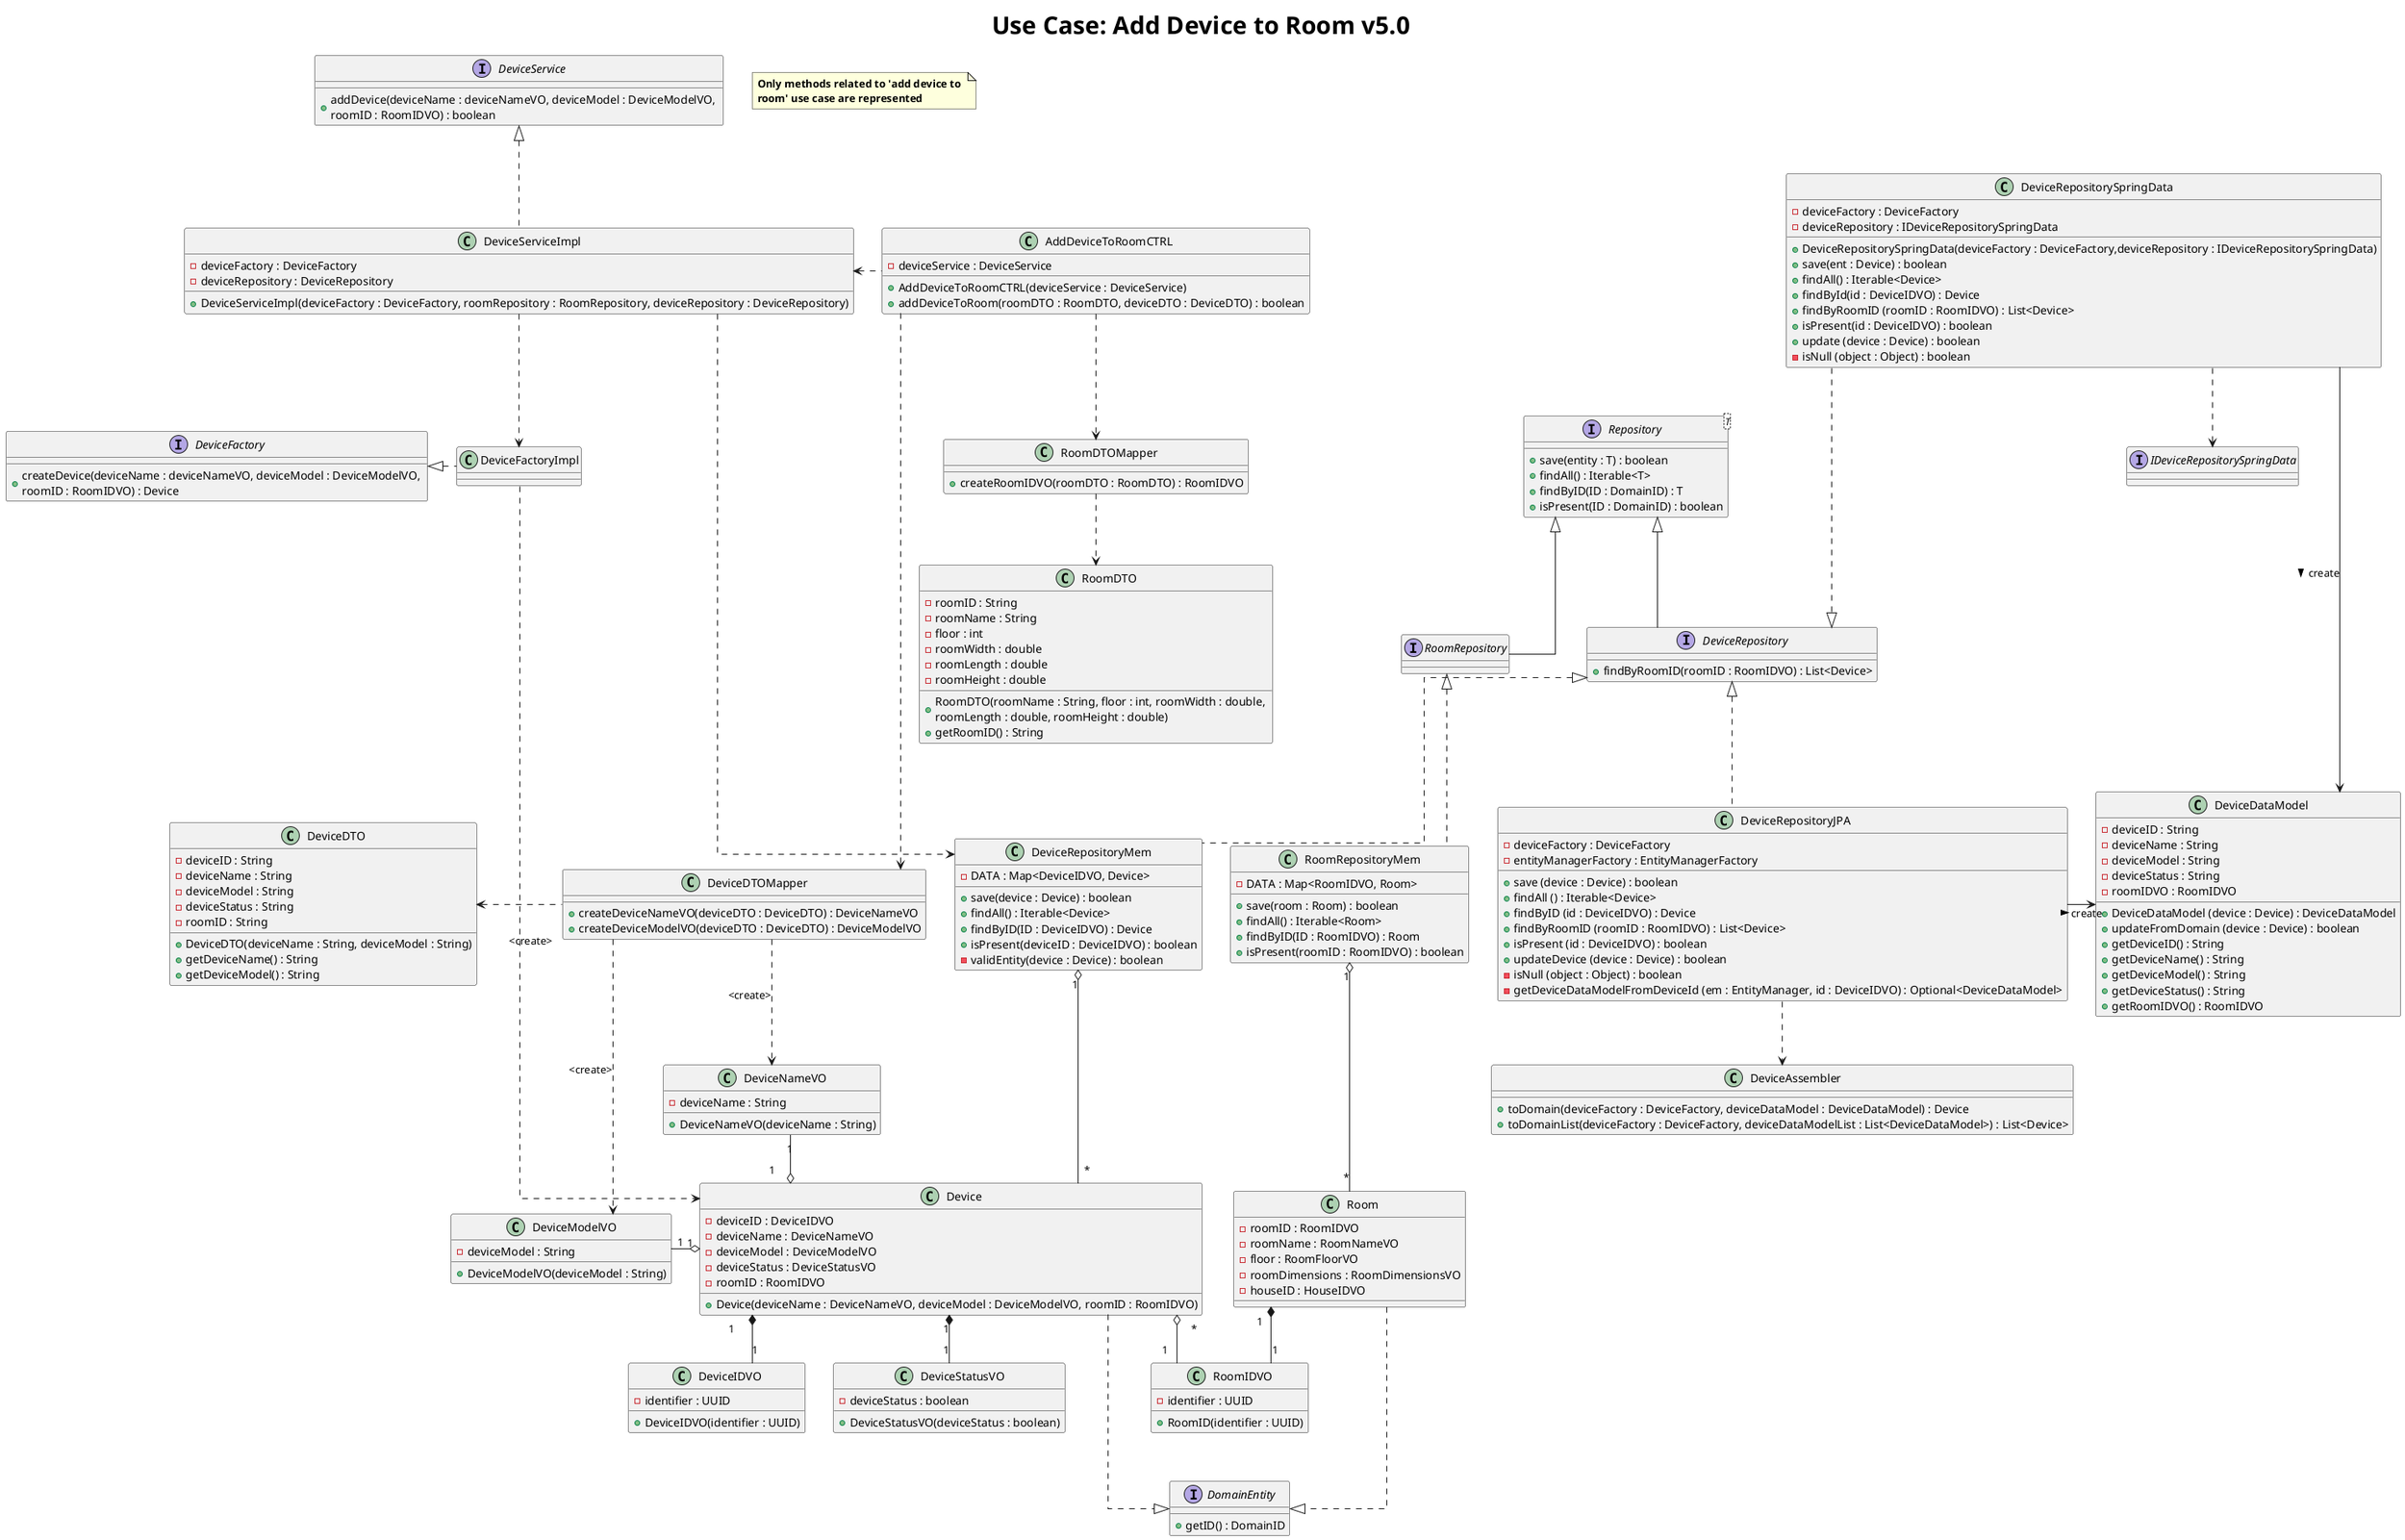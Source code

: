 @startuml

title <size: 30> Use Case: Add Device to Room v5.0

note "<b>Only methods related to 'add device to \n<b>room' use case are represented" as N1

skinparam linetype ortho

class AddDeviceToRoomCTRL{
    - deviceService : DeviceService

    + AddDeviceToRoomCTRL(deviceService : DeviceService)
    + addDeviceToRoom(roomDTO : RoomDTO, deviceDTO : DeviceDTO) : boolean
}

interface RoomRepository{

}

class RoomRepositoryMem {
    - DATA : Map<RoomIDVO, Room>
    + save(room : Room) : boolean
    + findAll() : Iterable<Room>
    + findByID(ID : RoomIDVO) : Room
    + isPresent(roomID : RoomIDVO) : boolean
}


class RoomDTOMapper{
    + createRoomIDVO(roomDTO : RoomDTO) : RoomIDVO
}


class RoomDTO{
    - roomID : String
    - roomName : String
    - floor : int
    - roomWidth : double
    - roomLength : double
    - roomHeight : double

    + RoomDTO(roomName : String, floor : int, roomWidth : double, \nroomLength : double, roomHeight : double)
    + getRoomID() : String
}



class Room {
    - roomID : RoomIDVO
    - roomName : RoomNameVO
    - floor : RoomFloorVO
    - roomDimensions : RoomDimensionsVO
    - houseID : HouseIDVO
}

interface DeviceService {
    + addDevice(deviceName : deviceNameVO, deviceModel : DeviceModelVO, \nroomID : RoomIDVO) : boolean
}

class DeviceServiceImpl {
    - deviceFactory : DeviceFactory
    - deviceRepository : DeviceRepository

    + DeviceServiceImpl(deviceFactory : DeviceFactory, roomRepository : RoomRepository, deviceRepository : DeviceRepository)
}

interface DeviceFactory {
+ createDevice(deviceName : deviceNameVO, deviceModel : DeviceModelVO, \nroomID : RoomIDVO) : Device
}

class DeviceFactoryImpl {

}

class RoomIDVO {
    - identifier : UUID
    + RoomID(identifier : UUID)
}

class DeviceDTOMapper{
    + createDeviceNameVO(deviceDTO : DeviceDTO) : DeviceNameVO
    + createDeviceModelVO(deviceDTO : DeviceDTO) : DeviceModelVO
}

class DeviceDTO{
    - deviceID : String
    - deviceName : String
    - deviceModel : String
    - deviceStatus : String
    - roomID : String

    + DeviceDTO(deviceName : String, deviceModel : String)
    + getDeviceName() : String
    + getDeviceModel() : String
}

class DeviceIDVO {
    - identifier : UUID

    + DeviceIDVO(identifier : UUID)
}

class DeviceNameVO {
    - deviceName : String

    + DeviceNameVO(deviceName : String)
}

class DeviceModelVO {
    - deviceModel : String

    + DeviceModelVO(deviceModel : String)
}

class DeviceStatusVO {
    - deviceStatus : boolean
    + DeviceStatusVO(deviceStatus : boolean)
}


class Device {
    - deviceID : DeviceIDVO
    - deviceName : DeviceNameVO
    - deviceModel : DeviceModelVO
    - deviceStatus : DeviceStatusVO
    - roomID : RoomIDVO

    + Device(deviceName : DeviceNameVO, deviceModel : DeviceModelVO, roomID : RoomIDVO)
}

class DeviceRepositoryMem {
     - DATA : Map<DeviceIDVO, Device>

     + save(device : Device) : boolean
     + findAll() : Iterable<Device>
     + findByID(ID : DeviceIDVO) : Device
     + isPresent(deviceID : DeviceIDVO) : boolean
     - validEntity(device : Device) : boolean
}

class DeviceRepositoryJPA {
    - deviceFactory : DeviceFactory
    - entityManagerFactory : EntityManagerFactory
    + save (device : Device) : boolean
    + findAll () : Iterable<Device>
    + findByID (id : DeviceIDVO) : Device
    + findByRoomID (roomID : RoomIDVO) : List<Device>
    + isPresent (id : DeviceIDVO) : boolean
    + updateDevice (device : Device) : boolean
    - isNull (object : Object) : boolean
    - getDeviceDataModelFromDeviceId (em : EntityManager, id : DeviceIDVO) : Optional<DeviceDataModel>
}
interface IDeviceRepositorySpringData {

}

class DeviceRepositorySpringData {
    - deviceFactory : DeviceFactory
    - deviceRepository : IDeviceRepositorySpringData
    + DeviceRepositorySpringData(deviceFactory : DeviceFactory,deviceRepository : IDeviceRepositorySpringData)
    + save(ent : Device) : boolean
    + findAll() : Iterable<Device>
    + findById(id : DeviceIDVO) : Device
    + findByRoomID (roomID : RoomIDVO) : List<Device>
    + isPresent(id : DeviceIDVO) : boolean
    + update (device : Device) : boolean
    - isNull (object : Object) : boolean
}


class DeviceDataModel {
    - deviceID : String
    - deviceName : String
    - deviceModel : String
    - deviceStatus : String
    - roomIDVO : RoomIDVO
    + DeviceDataModel (device : Device) : DeviceDataModel
    + updateFromDomain (device : Device) : boolean
    + getDeviceID() : String
    + getDeviceName() : String
    + getDeviceModel() : String
    + getDeviceStatus() : String
    + getRoomIDVO() : RoomIDVO

}

class DeviceAssembler {
    + toDomain(deviceFactory : DeviceFactory, deviceDataModel : DeviceDataModel) : Device
    + toDomainList(deviceFactory : DeviceFactory, deviceDataModelList : List<DeviceDataModel>) : List<Device>
}

interface DeviceRepository {
    + findByRoomID(roomID : RoomIDVO) : List<Device>
}

interface Repository<T> {
    + save(entity : T) : boolean
    + findAll() : Iterable<T>
    + findByID(ID : DomainID) : T
    + isPresent(ID : DomainID) : boolean
}


'interface DomainID {
'    + getID() : String
'}


interface DomainEntity {
    + getID() : DomainID
}


AddDeviceToRoomCTRL ..> RoomDTOMapper
AddDeviceToRoomCTRL ....> DeviceDTOMapper
DeviceDTOMapper .left.> DeviceDTO
AddDeviceToRoomCTRL ..left> DeviceServiceImpl
DeviceService <|.. DeviceServiceImpl
RoomDTOMapper .down.> RoomDTO
/'missing relationship between RoomMapper and RoomID?'/


DeviceServiceImpl ..right> DeviceRepositoryMem
DeviceServiceImpl ..> DeviceFactoryImpl
DeviceFactory <|.right. DeviceFactoryImpl
DeviceDTOMapper ..> DeviceNameVO : <create>
DeviceDTOMapper ..> DeviceModelVO : <create>
DeviceFactoryImpl ..> Device : <create>


Device "*" o-- "1" RoomIDVO
Room "1" *-- "1" RoomIDVO
Device "1" o-up- "1" DeviceNameVO
Device "1" o-left- "1" DeviceModelVO
Device "1" *-- "1" DeviceIDVO
Device "1" *-- "1" DeviceStatusVO

Repository <|-- RoomRepository
RoomRepository <|.. RoomRepositoryMem
Repository <|-- DeviceRepository
DeviceRepository <|.. DeviceRepositoryMem
DeviceRepository <|.. DeviceRepositoryJPA
DeviceRepositoryMem "1" o-- "*" Device
RoomRepositoryMem "1" o--- "*" Room
DeviceRepositorySpringData --.|> DeviceRepository
DeviceRepositorySpringData ..> IDeviceRepositorySpringData

DeviceRepositoryJPA ..> DeviceAssembler
DeviceRepositoryJPA -> DeviceDataModel : create >
DeviceRepositorySpringData -> DeviceDataModel : create >

Room ...|> DomainEntity
Device ...|> DomainEntity
'DomainID <|.. RoomIDVO
'DomainID <|.up. DeviceIDVO


@enduml